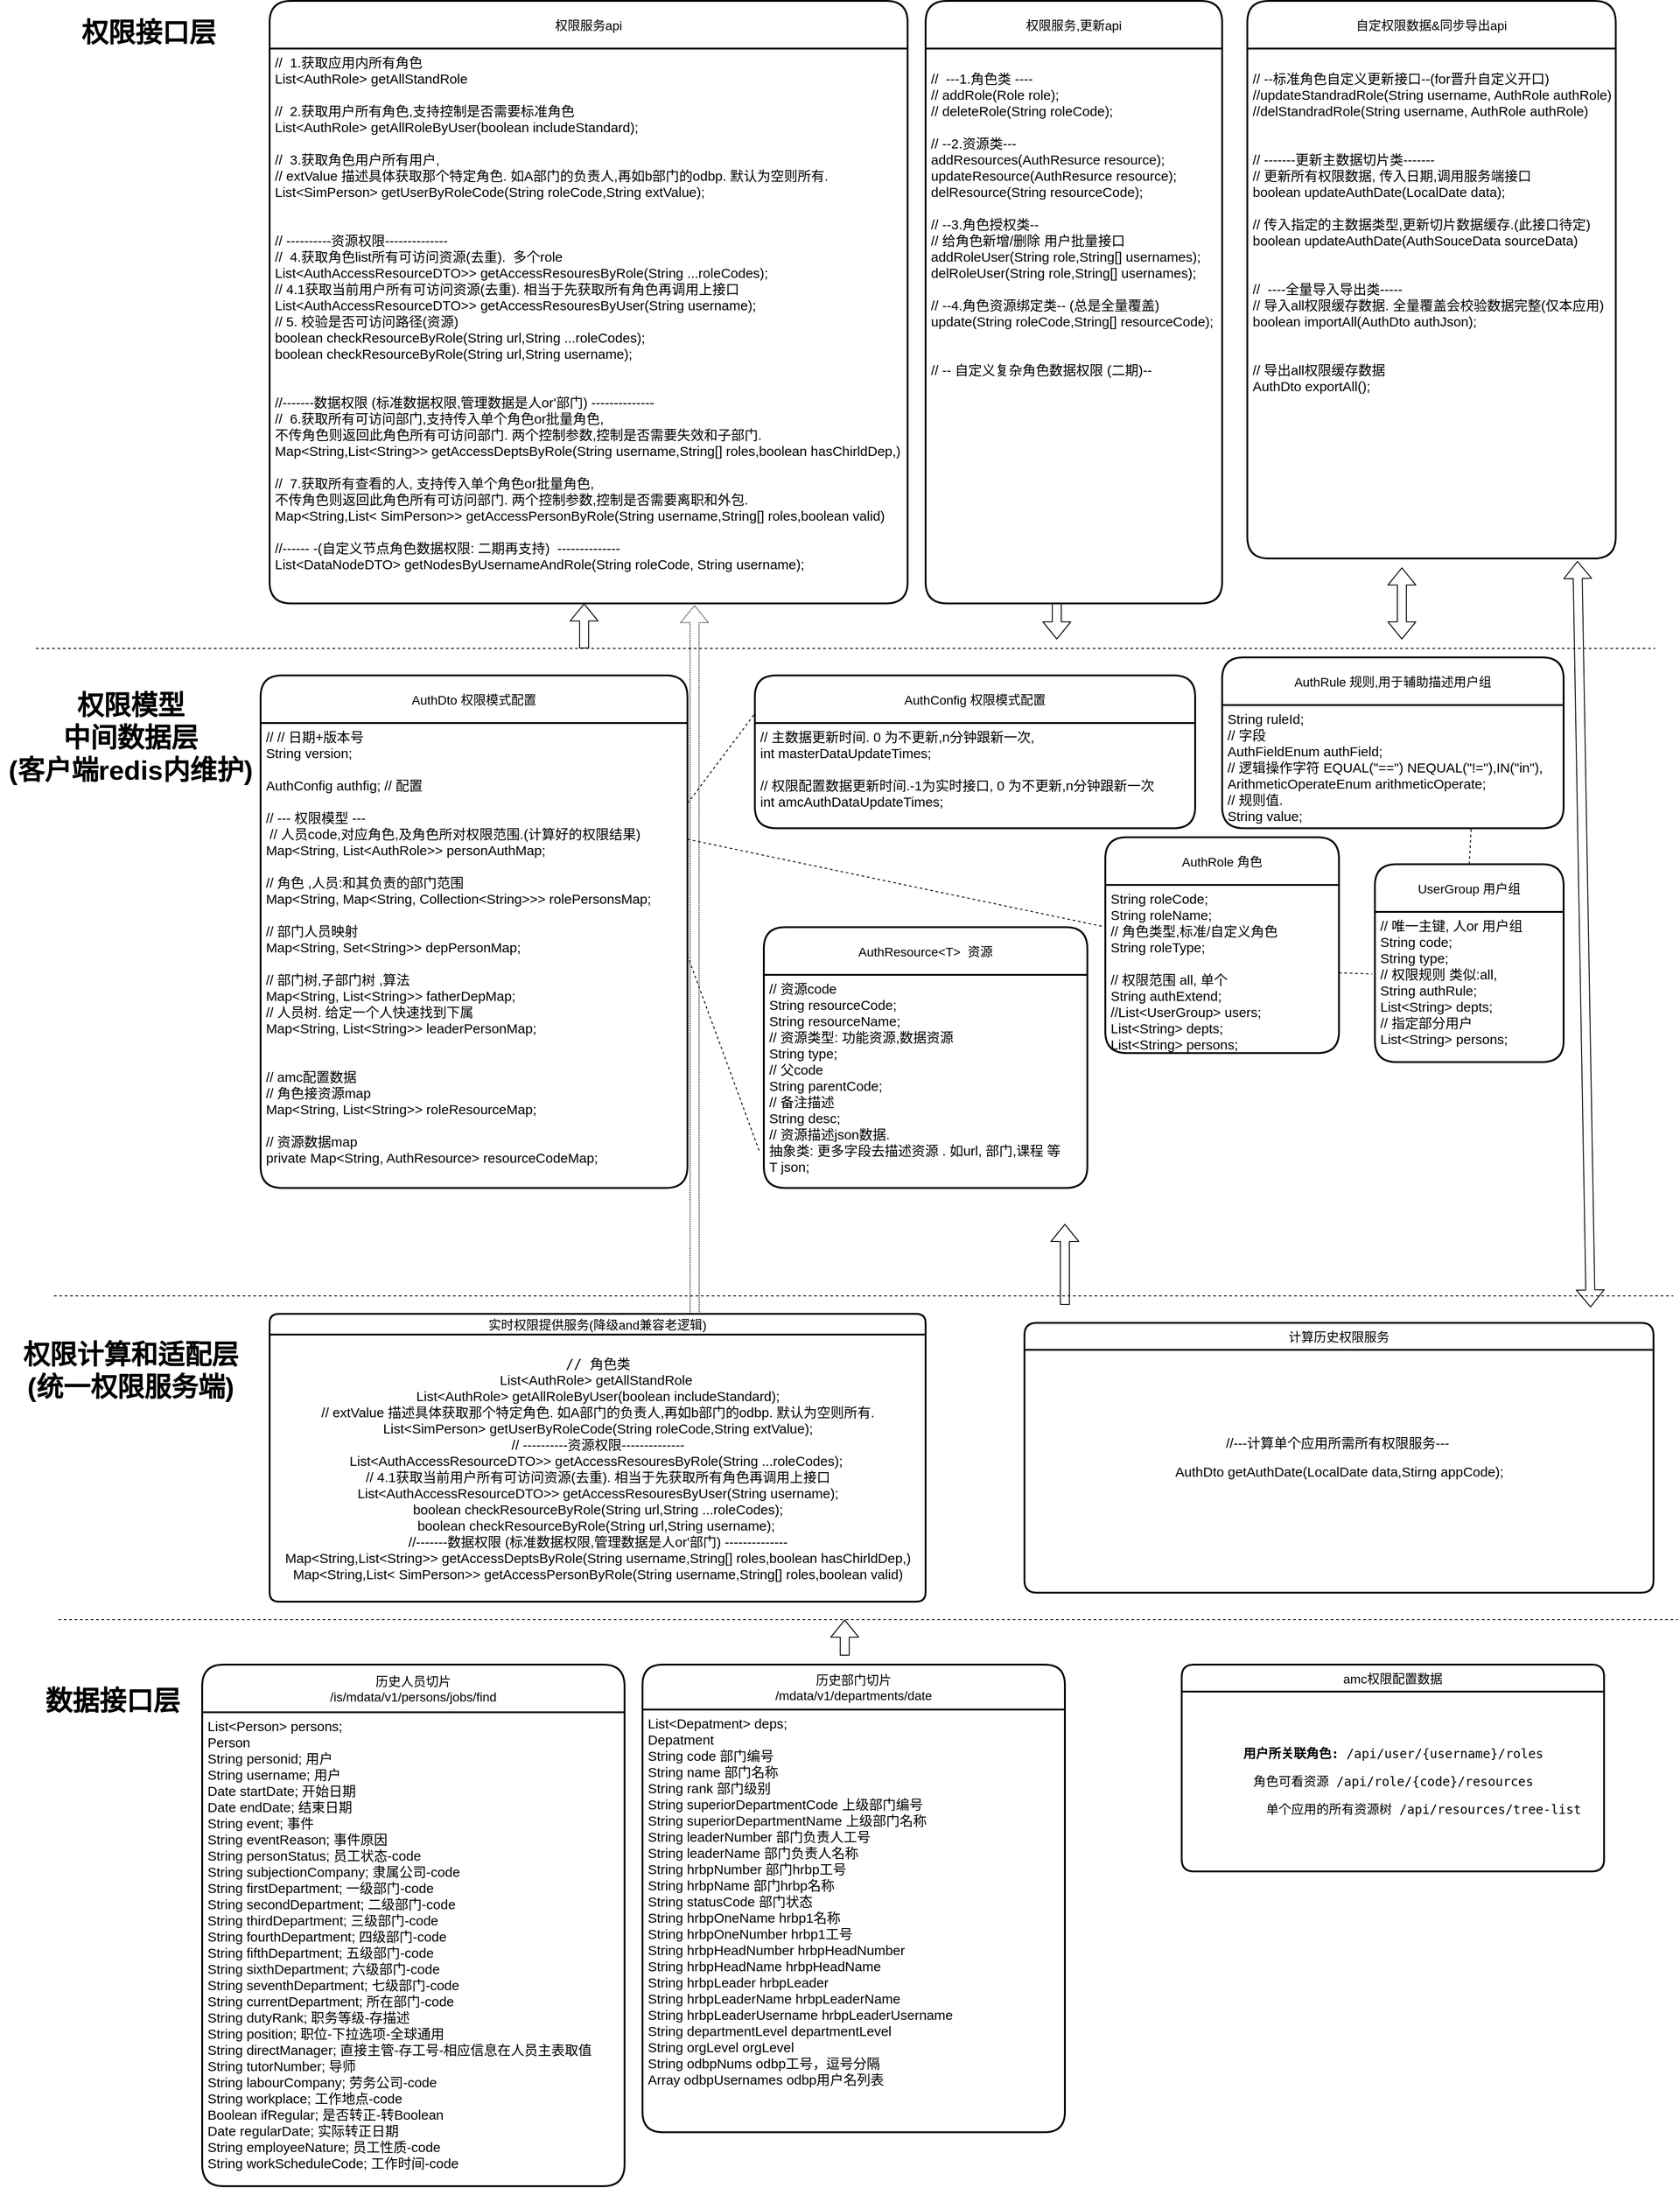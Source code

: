 <mxfile version="15.3.8" type="github">
  <diagram id="lKv7DBSrNdoX-1kDI8C5" name="第 1 页">
    <mxGraphModel dx="2372" dy="1546" grid="1" gridSize="10" guides="1" tooltips="1" connect="1" arrows="1" fold="1" page="1" pageScale="1" pageWidth="827" pageHeight="1169" math="0" shadow="0">
      <root>
        <mxCell id="0" />
        <mxCell id="1" parent="0" />
        <mxCell id="Hk_z0-95jRmdCQIgIKQr-8" value="" style="group" vertex="1" connectable="0" parent="1">
          <mxGeometry x="240" y="310" width="1867" height="2430" as="geometry" />
        </mxCell>
        <mxCell id="Hk_z0-95jRmdCQIgIKQr-9" value="" style="group" vertex="1" connectable="0" parent="Hk_z0-95jRmdCQIgIKQr-8">
          <mxGeometry width="1867" height="2430" as="geometry" />
        </mxCell>
        <mxCell id="Hk_z0-95jRmdCQIgIKQr-10" value="" style="shape=flexArrow;endArrow=classic;html=1;fontSize=18;entryX=0.666;entryY=1.003;entryDx=0;entryDy=0;entryPerimeter=0;dashed=1;dashPattern=1 1;" edge="1" parent="Hk_z0-95jRmdCQIgIKQr-9" target="Hk_z0-95jRmdCQIgIKQr-46">
          <mxGeometry width="50" height="50" relative="1" as="geometry">
            <mxPoint x="773" y="1460" as="sourcePoint" />
            <mxPoint x="810" y="1370" as="targetPoint" />
          </mxGeometry>
        </mxCell>
        <mxCell id="Hk_z0-95jRmdCQIgIKQr-11" value="&lt;font size=&quot;1&quot;&gt;&lt;b style=&quot;font-size: 30px&quot;&gt;数据接口层&lt;/b&gt;&lt;/font&gt;" style="text;html=1;align=center;verticalAlign=middle;resizable=0;points=[];autosize=1;" vertex="1" parent="Hk_z0-95jRmdCQIgIKQr-9">
          <mxGeometry x="40" y="1875" width="170" height="30" as="geometry" />
        </mxCell>
        <mxCell id="Hk_z0-95jRmdCQIgIKQr-12" value="&lt;font size=&quot;1&quot;&gt;&lt;b style=&quot;font-size: 30px&quot;&gt;权限模型&lt;br&gt;中间数据层&lt;br&gt;(客户端redis内维护)&lt;br&gt;&lt;br&gt;&lt;br&gt;&lt;/b&gt;&lt;/font&gt;" style="text;html=1;align=center;verticalAlign=middle;resizable=0;points=[];autosize=1;" vertex="1" parent="Hk_z0-95jRmdCQIgIKQr-9">
          <mxGeometry y="800" width="290" height="110" as="geometry" />
        </mxCell>
        <mxCell id="Hk_z0-95jRmdCQIgIKQr-13" value="" style="shape=flexArrow;endArrow=classic;html=1;fontSize=18;" edge="1" parent="Hk_z0-95jRmdCQIgIKQr-9">
          <mxGeometry width="50" height="50" relative="1" as="geometry">
            <mxPoint x="1185" y="1450" as="sourcePoint" />
            <mxPoint x="1185" y="1360" as="targetPoint" />
          </mxGeometry>
        </mxCell>
        <mxCell id="Hk_z0-95jRmdCQIgIKQr-14" value="" style="endArrow=none;dashed=1;html=1;fontSize=18;" edge="1" parent="Hk_z0-95jRmdCQIgIKQr-9">
          <mxGeometry width="50" height="50" relative="1" as="geometry">
            <mxPoint x="65" y="1800" as="sourcePoint" />
            <mxPoint x="1867" y="1800" as="targetPoint" />
          </mxGeometry>
        </mxCell>
        <mxCell id="Hk_z0-95jRmdCQIgIKQr-15" value="" style="endArrow=none;dashed=1;html=1;fontSize=18;" edge="1" parent="Hk_z0-95jRmdCQIgIKQr-9">
          <mxGeometry width="50" height="50" relative="1" as="geometry">
            <mxPoint x="40" y="720" as="sourcePoint" />
            <mxPoint x="1842" y="720" as="targetPoint" />
          </mxGeometry>
        </mxCell>
        <mxCell id="Hk_z0-95jRmdCQIgIKQr-16" value="" style="shape=flexArrow;endArrow=classic;html=1;fontSize=18;" edge="1" parent="Hk_z0-95jRmdCQIgIKQr-9">
          <mxGeometry width="50" height="50" relative="1" as="geometry">
            <mxPoint x="650" y="720" as="sourcePoint" />
            <mxPoint x="650" y="670" as="targetPoint" />
          </mxGeometry>
        </mxCell>
        <mxCell id="Hk_z0-95jRmdCQIgIKQr-17" value="&lt;font size=&quot;1&quot;&gt;&lt;b style=&quot;font-size: 30px&quot;&gt;权限接口层&lt;br&gt;&lt;/b&gt;&lt;/font&gt;" style="text;html=1;align=center;verticalAlign=middle;resizable=0;points=[];autosize=1;" vertex="1" parent="Hk_z0-95jRmdCQIgIKQr-9">
          <mxGeometry x="80" y="20" width="170" height="30" as="geometry" />
        </mxCell>
        <mxCell id="Hk_z0-95jRmdCQIgIKQr-18" value="AuthResource&lt;T&gt;  资源" style="swimlane;childLayout=stackLayout;horizontal=1;startSize=53;horizontalStack=0;rounded=1;fontSize=14;fontStyle=0;strokeWidth=2;resizeParent=0;resizeLast=1;shadow=0;dashed=0;align=center;" vertex="1" parent="Hk_z0-95jRmdCQIgIKQr-9">
          <mxGeometry x="850" y="1030" width="360" height="290" as="geometry" />
        </mxCell>
        <mxCell id="Hk_z0-95jRmdCQIgIKQr-19" value="// 资源code&#xa;String resourceCode;&#xa;String resourceName;&#xa;// 资源类型: 功能资源,数据资源&#xa;String type;&#xa;// 父code&#xa;String parentCode;&#xa; //  备注描述&#xa;String desc;&#xa;// 资源描述json数据. &#xa;抽象类: 更多字段去描述资源 . 如url, 部门,课程 等&#xa;T json;&#xa;" style="align=left;strokeColor=none;fillColor=none;spacingLeft=4;fontSize=15;verticalAlign=top;resizable=0;rotatable=0;part=1;strokeWidth=4;" vertex="1" parent="Hk_z0-95jRmdCQIgIKQr-18">
          <mxGeometry y="53" width="360" height="237" as="geometry" />
        </mxCell>
        <mxCell id="Hk_z0-95jRmdCQIgIKQr-20" value="AuthRole 角色" style="swimlane;childLayout=stackLayout;horizontal=1;startSize=53;horizontalStack=0;rounded=1;fontSize=14;fontStyle=0;strokeWidth=2;resizeParent=0;resizeLast=1;shadow=0;dashed=0;align=center;" vertex="1" parent="Hk_z0-95jRmdCQIgIKQr-9">
          <mxGeometry x="1230" y="930" width="260" height="240" as="geometry" />
        </mxCell>
        <mxCell id="Hk_z0-95jRmdCQIgIKQr-21" value="String roleCode;&#xa;String roleName;&#xa;// 角色类型,标准/自定义角色&#xa;String roleType;&#xa;&#xa;// 权限范围 all, 单个&#xa;String authExtend;&#xa;//List&lt;UserGroup&gt; users;&#xa;List&lt;String&gt; depts;&#xa;List&lt;String&gt; persons;" style="align=left;strokeColor=none;fillColor=none;spacingLeft=4;fontSize=15;verticalAlign=top;resizable=0;rotatable=0;part=1;strokeWidth=4;" vertex="1" parent="Hk_z0-95jRmdCQIgIKQr-20">
          <mxGeometry y="53" width="260" height="187" as="geometry" />
        </mxCell>
        <mxCell id="Hk_z0-95jRmdCQIgIKQr-22" value="AuthConfig 权限模式配置" style="swimlane;childLayout=stackLayout;horizontal=1;startSize=53;horizontalStack=0;rounded=1;fontSize=14;fontStyle=0;strokeWidth=2;resizeParent=0;resizeLast=1;shadow=0;dashed=0;align=center;" vertex="1" parent="Hk_z0-95jRmdCQIgIKQr-9">
          <mxGeometry x="840" y="750" width="490" height="170" as="geometry" />
        </mxCell>
        <mxCell id="Hk_z0-95jRmdCQIgIKQr-23" value="// 主数据更新时间. 0 为不更新,n分钟跟新一次,&#xa;int masterDataUpdateTimes;&#xa;&#xa;// 权限配置数据更新时间.-1为实时接口, 0 为不更新,n分钟跟新一次&#xa;int amcAuthDataUpdateTimes;" style="align=left;strokeColor=none;fillColor=none;spacingLeft=4;fontSize=15;verticalAlign=top;resizable=0;rotatable=0;part=1;strokeWidth=4;" vertex="1" parent="Hk_z0-95jRmdCQIgIKQr-22">
          <mxGeometry y="53" width="490" height="117" as="geometry" />
        </mxCell>
        <mxCell id="Hk_z0-95jRmdCQIgIKQr-24" value="自定权限数据&amp;同步导出api" style="swimlane;childLayout=stackLayout;horizontal=1;startSize=53;horizontalStack=0;rounded=1;fontSize=14;fontStyle=0;strokeWidth=2;resizeParent=0;resizeLast=1;shadow=0;dashed=0;align=center;" vertex="1" parent="Hk_z0-95jRmdCQIgIKQr-9">
          <mxGeometry x="1388" width="410" height="620" as="geometry" />
        </mxCell>
        <mxCell id="Hk_z0-95jRmdCQIgIKQr-25" value="&#xa;// --标准角色自定义更新接口--(for晋升自定义开口)&#xa;//updateStandradRole(String username, AuthRole authRole)&#xa;//delStandradRole(String username, AuthRole authRole)&#xa;&#xa;&#xa;// -------更新主数据切片类-------&#xa;// 更新所有权限数据, 传入日期,调用服务端接口&#xa;boolean updateAuthDate(LocalDate data);&#xa;&#xa;// 传入指定的主数据类型,更新切片数据缓存.(此接口待定)&#xa;boolean updateAuthDate(AuthSouceData sourceData)&#xa;&#xa;&#xa;//  ----全量导入导出类-----&#xa;// 导入all权限缓存数据. 全量覆盖会校验数据完整(仅本应用)&#xa;boolean importAll(AuthDto authJson);&#xa;&#xa;&#xa;// 导出all权限缓存数据&#xa;AuthDto exportAll();" style="align=left;strokeColor=none;fillColor=none;spacingLeft=4;fontSize=15;verticalAlign=top;resizable=0;rotatable=0;part=1;strokeWidth=4;" vertex="1" parent="Hk_z0-95jRmdCQIgIKQr-24">
          <mxGeometry y="53" width="410" height="567" as="geometry" />
        </mxCell>
        <mxCell id="Hk_z0-95jRmdCQIgIKQr-26" value="" style="shape=flexArrow;endArrow=classic;html=1;fontSize=18;" edge="1" parent="Hk_z0-95jRmdCQIgIKQr-9">
          <mxGeometry width="50" height="50" relative="1" as="geometry">
            <mxPoint x="1176" y="670" as="sourcePoint" />
            <mxPoint x="1176" y="710" as="targetPoint" />
          </mxGeometry>
        </mxCell>
        <mxCell id="Hk_z0-95jRmdCQIgIKQr-27" value="" style="shape=flexArrow;endArrow=classic;startArrow=classic;html=1;fontSize=18;" edge="1" parent="Hk_z0-95jRmdCQIgIKQr-9">
          <mxGeometry width="50" height="50" relative="1" as="geometry">
            <mxPoint x="1560" y="710" as="sourcePoint" />
            <mxPoint x="1560" y="630" as="targetPoint" />
          </mxGeometry>
        </mxCell>
        <mxCell id="Hk_z0-95jRmdCQIgIKQr-28" value="AuthRule 规则,用于辅助描述用户组" style="swimlane;childLayout=stackLayout;horizontal=1;startSize=53;horizontalStack=0;rounded=1;fontSize=14;fontStyle=0;strokeWidth=2;resizeParent=0;resizeLast=1;shadow=0;dashed=0;align=center;" vertex="1" parent="Hk_z0-95jRmdCQIgIKQr-9">
          <mxGeometry x="1360" y="730" width="380" height="190" as="geometry" />
        </mxCell>
        <mxCell id="Hk_z0-95jRmdCQIgIKQr-29" value="String ruleId;&#xa;// 字段&#xa;AuthFieldEnum authField;&#xa;// 逻辑操作字符  EQUAL(&quot;==&quot;) NEQUAL(&quot;!=&quot;),IN(&quot;in&quot;),&#xa;ArithmeticOperateEnum arithmeticOperate;&#xa;// 规则值.&#xa;String value;" style="align=left;strokeColor=none;fillColor=none;spacingLeft=4;fontSize=15;verticalAlign=top;resizable=0;rotatable=0;part=1;strokeWidth=4;" vertex="1" parent="Hk_z0-95jRmdCQIgIKQr-28">
          <mxGeometry y="53" width="380" height="137" as="geometry" />
        </mxCell>
        <mxCell id="Hk_z0-95jRmdCQIgIKQr-30" value="UserGroup 用户组" style="swimlane;childLayout=stackLayout;horizontal=1;startSize=53;horizontalStack=0;rounded=1;fontSize=14;fontStyle=0;strokeWidth=2;resizeParent=0;resizeLast=1;shadow=0;dashed=0;align=center;" vertex="1" parent="Hk_z0-95jRmdCQIgIKQr-9">
          <mxGeometry x="1530" y="960" width="210" height="220" as="geometry" />
        </mxCell>
        <mxCell id="Hk_z0-95jRmdCQIgIKQr-31" value="// 唯一主键, 人or 用户组&#xa;String code;&#xa;String type;&#xa;// 权限规则 类似:all,&#xa;String authRule;&#xa;List&lt;String&gt; depts;&#xa;// 指定部分用户&#xa;List&lt;String&gt; persons;" style="align=left;strokeColor=none;fillColor=none;spacingLeft=4;fontSize=15;verticalAlign=top;resizable=0;rotatable=0;part=1;strokeWidth=4;" vertex="1" parent="Hk_z0-95jRmdCQIgIKQr-30">
          <mxGeometry y="53" width="210" height="167" as="geometry" />
        </mxCell>
        <mxCell id="Hk_z0-95jRmdCQIgIKQr-32" value="" style="endArrow=none;dashed=1;html=1;fontSize=18;entryX=-0.015;entryY=0.413;entryDx=0;entryDy=0;entryPerimeter=0;" edge="1" parent="Hk_z0-95jRmdCQIgIKQr-9" source="Hk_z0-95jRmdCQIgIKQr-21" target="Hk_z0-95jRmdCQIgIKQr-31">
          <mxGeometry width="50" height="50" relative="1" as="geometry">
            <mxPoint x="1760" y="1100" as="sourcePoint" />
            <mxPoint x="1730" y="1250" as="targetPoint" />
          </mxGeometry>
        </mxCell>
        <mxCell id="Hk_z0-95jRmdCQIgIKQr-33" value="" style="endArrow=none;dashed=1;html=1;fontSize=18;entryX=0.729;entryY=1.007;entryDx=0;entryDy=0;exitX=0.5;exitY=0;exitDx=0;exitDy=0;entryPerimeter=0;" edge="1" parent="Hk_z0-95jRmdCQIgIKQr-9" source="Hk_z0-95jRmdCQIgIKQr-30" target="Hk_z0-95jRmdCQIgIKQr-29">
          <mxGeometry width="50" height="50" relative="1" as="geometry">
            <mxPoint x="1830" y="1020" as="sourcePoint" />
            <mxPoint x="1880" y="970" as="targetPoint" />
          </mxGeometry>
        </mxCell>
        <mxCell id="Hk_z0-95jRmdCQIgIKQr-34" value="历史部门切片&#xa;/mdata/v1/departments/date" style="swimlane;childLayout=stackLayout;horizontal=1;startSize=50;horizontalStack=0;rounded=1;fontSize=14;fontStyle=0;strokeWidth=2;resizeParent=0;resizeLast=1;shadow=0;dashed=0;align=center;" vertex="1" parent="Hk_z0-95jRmdCQIgIKQr-9">
          <mxGeometry x="715" y="1850" width="470" height="520" as="geometry" />
        </mxCell>
        <mxCell id="Hk_z0-95jRmdCQIgIKQr-35" value="List&lt;Depatment&gt; deps;&#xa;Depatment&#xa;String code 部门编号&#xa;String name    部门名称&#xa;String rank    部门级别&#xa;String superiorDepartmentCode  上级部门编号&#xa;String superiorDepartmentName  上级部门名称&#xa;String leaderNumber    部门负责人工号&#xa;String leaderName  部门负责人名称&#xa;String hrbpNumber  部门hrbp工号&#xa;String hrbpName    部门hrbp名称&#xa;String statusCode  部门状态&#xa;String hrbpOneName hrbp1名称&#xa;String hrbpOneNumber   hrbp1工号&#xa;String hrbpHeadNumber  hrbpHeadNumber&#xa;String hrbpHeadName    hrbpHeadName&#xa;String hrbpLeader  hrbpLeader&#xa;String hrbpLeaderName  hrbpLeaderName&#xa;String hrbpLeaderUsername  hrbpLeaderUsername&#xa;String departmentLevel departmentLevel&#xa;String orgLevel    orgLevel&#xa;String odbpNums    odbp工号，逗号分隔&#xa;Array odbpUsernames    odbp用户名列表" style="align=left;strokeColor=none;fillColor=none;spacingLeft=4;fontSize=15;verticalAlign=top;resizable=0;rotatable=0;part=1;strokeWidth=4;" vertex="1" parent="Hk_z0-95jRmdCQIgIKQr-34">
          <mxGeometry y="50" width="470" height="470" as="geometry" />
        </mxCell>
        <mxCell id="Hk_z0-95jRmdCQIgIKQr-36" value="历史人员切片&#xa;/is/mdata/v1/persons/jobs/find" style="swimlane;childLayout=stackLayout;horizontal=1;startSize=53;horizontalStack=0;rounded=1;fontSize=14;fontStyle=0;strokeWidth=2;resizeParent=0;resizeLast=1;shadow=0;dashed=0;align=center;" vertex="1" parent="Hk_z0-95jRmdCQIgIKQr-9">
          <mxGeometry x="225" y="1850" width="470" height="580" as="geometry" />
        </mxCell>
        <mxCell id="Hk_z0-95jRmdCQIgIKQr-37" value="List&lt;Person&gt; persons;&#xa;Person&#xa;String personid; 用户&#xa;String username; 用户&#xa;Date startDate; 开始日期&#xa;Date endDate; 结束日期&#xa;String event; 事件&#xa;String eventReason; 事件原因&#xa;String personStatus; 员工状态-code&#xa;String subjectionCompany; 隶属公司-code&#xa;String firstDepartment; 一级部门-code&#xa;String secondDepartment; 二级部门-code&#xa;String thirdDepartment; 三级部门-code&#xa;String fourthDepartment; 四级部门-code&#xa;String fifthDepartment; 五级部门-code&#xa;String sixthDepartment; 六级部门-code&#xa;String seventhDepartment; 七级部门-code&#xa;String currentDepartment; 所在部门-code&#xa;String dutyRank; 职务等级-存描述&#xa;String position; 职位-下拉选项-全球通用&#xa;String directManager; 直接主管-存工号-相应信息在人员主表取值&#xa;String tutorNumber; 导师&#xa;String labourCompany; 劳务公司-code&#xa;String workplace; 工作地点-code&#xa;Boolean ifRegular; 是否转正-转Boolean&#xa;Date regularDate; 实际转正日期&#xa;String employeeNature; 员工性质-code&#xa;String workScheduleCode; 工作时间-code" style="align=left;strokeColor=none;fillColor=none;spacingLeft=4;fontSize=15;verticalAlign=top;resizable=0;rotatable=0;part=1;strokeWidth=4;" vertex="1" parent="Hk_z0-95jRmdCQIgIKQr-36">
          <mxGeometry y="53" width="470" height="527" as="geometry" />
        </mxCell>
        <mxCell id="Hk_z0-95jRmdCQIgIKQr-38" value="amc权限配置数据" style="swimlane;childLayout=stackLayout;horizontal=1;startSize=30;horizontalStack=0;rounded=1;fontSize=14;fontStyle=0;strokeWidth=2;resizeParent=0;resizeLast=1;shadow=0;dashed=0;align=center;" vertex="1" parent="Hk_z0-95jRmdCQIgIKQr-9">
          <mxGeometry x="1315" y="1850" width="470" height="230" as="geometry" />
        </mxCell>
        <mxCell id="Hk_z0-95jRmdCQIgIKQr-39" value="&lt;pre style=&quot;font-family: &amp;#34;source code pro&amp;#34; , monospace ; font-size: 10.5pt&quot;&gt;&lt;span style=&quot;font-weight: bold&quot;&gt;用户所关联角色: &lt;/span&gt;/api/user/{username}/roles&lt;/pre&gt;&lt;pre style=&quot;font-family: &amp;#34;source code pro&amp;#34; , monospace ; font-size: 10.5pt&quot;&gt;角色可看资源 /api/role/{code}/resources&lt;/pre&gt;&lt;pre style=&quot;font-family: &amp;#34;source code pro&amp;#34; , monospace ; font-size: 10.5pt&quot;&gt;        单个应用的所有资源树 /api/resources/tree-list&lt;/pre&gt;" style="text;html=1;align=center;verticalAlign=middle;resizable=0;points=[];autosize=1;" vertex="1" parent="Hk_z0-95jRmdCQIgIKQr-38">
          <mxGeometry y="30" width="470" height="200" as="geometry" />
        </mxCell>
        <mxCell id="Hk_z0-95jRmdCQIgIKQr-40" value="" style="endArrow=none;dashed=1;html=1;fontSize=18;" edge="1" parent="Hk_z0-95jRmdCQIgIKQr-9">
          <mxGeometry width="50" height="50" relative="1" as="geometry">
            <mxPoint x="60.0" y="1440" as="sourcePoint" />
            <mxPoint x="1862" y="1440" as="targetPoint" />
          </mxGeometry>
        </mxCell>
        <mxCell id="Hk_z0-95jRmdCQIgIKQr-41" value="" style="shape=flexArrow;endArrow=classic;html=1;fontSize=18;" edge="1" parent="Hk_z0-95jRmdCQIgIKQr-9">
          <mxGeometry width="50" height="50" relative="1" as="geometry">
            <mxPoint x="940" y="1840" as="sourcePoint" />
            <mxPoint x="940" y="1800" as="targetPoint" />
          </mxGeometry>
        </mxCell>
        <mxCell id="Hk_z0-95jRmdCQIgIKQr-42" value="" style="shape=flexArrow;endArrow=classic;startArrow=classic;html=1;fontSize=18;entryX=0.896;entryY=1.005;entryDx=0;entryDy=0;entryPerimeter=0;" edge="1" parent="Hk_z0-95jRmdCQIgIKQr-9" target="Hk_z0-95jRmdCQIgIKQr-25">
          <mxGeometry width="50" height="50" relative="1" as="geometry">
            <mxPoint x="1770" y="1452.857" as="sourcePoint" />
            <mxPoint x="1785" y="640" as="targetPoint" />
          </mxGeometry>
        </mxCell>
        <mxCell id="Hk_z0-95jRmdCQIgIKQr-43" value="权限服务,更新api" style="swimlane;childLayout=stackLayout;horizontal=1;startSize=53;horizontalStack=0;rounded=1;fontSize=14;fontStyle=0;strokeWidth=2;resizeParent=0;resizeLast=1;shadow=0;dashed=0;align=center;" vertex="1" parent="Hk_z0-95jRmdCQIgIKQr-9">
          <mxGeometry x="1030" width="330" height="670" as="geometry" />
        </mxCell>
        <mxCell id="Hk_z0-95jRmdCQIgIKQr-44" value="&#xa;//  ---1.角色类 ----&#xa;// addRole(Role role);&#xa;// deleteRole(String roleCode);&#xa;&#xa;// --2.资源类---&#xa;addResources(AuthResurce resource);&#xa;updateResource(AuthResurce resource);&#xa;delResource(String resourceCode);&#xa;&#xa;// --3.角色授权类--&#xa;// 给角色新增/删除 用户批量接口&#xa;addRoleUser(String role,String[] usernames);&#xa;delRoleUser(String role,String[] usernames);&#xa;&#xa;// --4.角色资源绑定类-- (总是全量覆盖)&#xa;update(String roleCode,String[] resourceCode);&#xa;&#xa;&#xa;// -- 自定义复杂角色数据权限 (二期)--&#xa;" style="align=left;strokeColor=none;fillColor=none;spacingLeft=4;fontSize=15;verticalAlign=top;resizable=0;rotatable=0;part=1;strokeWidth=4;" vertex="1" parent="Hk_z0-95jRmdCQIgIKQr-43">
          <mxGeometry y="53" width="330" height="617" as="geometry" />
        </mxCell>
        <mxCell id="Hk_z0-95jRmdCQIgIKQr-45" value="权限服务api" style="swimlane;childLayout=stackLayout;horizontal=1;startSize=53;horizontalStack=0;rounded=1;fontSize=14;fontStyle=0;strokeWidth=2;resizeParent=0;resizeLast=1;shadow=0;dashed=0;align=center;" vertex="1" parent="Hk_z0-95jRmdCQIgIKQr-9">
          <mxGeometry x="300" width="710" height="670" as="geometry" />
        </mxCell>
        <mxCell id="Hk_z0-95jRmdCQIgIKQr-46" value="//  1.获取应用内所有角色&#xa;List&lt;AuthRole&gt; getAllStandRole&#xa;&#xa;//  2.获取用户所有角色,支持控制是否需要标准角色&#xa;List&lt;AuthRole&gt; getAllRoleByUser(boolean includeStandard);&#xa;&#xa;//  3.获取角色用户所有用户, &#xa;// extValue 描述具体获取那个特定角色. 如A部门的负责人,再如b部门的odbp. 默认为空则所有.&#xa;List&lt;SimPerson&gt; getUserByRoleCode(String roleCode,String extValue);&#xa;&#xa;&#xa;// ----------资源权限--------------&#xa;//  4.获取角色list所有可访问资源(去重).  多个role&#xa;List&lt;AuthAccessResourceDTO&gt;&gt; getAccessResouresByRole(String ...roleCodes);&#xa;// 4.1获取当前用户所有可访问资源(去重). 相当于先获取所有角色再调用上接口 &#xa;List&lt;AuthAccessResourceDTO&gt;&gt; getAccessResouresByUser(String username);&#xa;// 5. 校验是否可访问路径(资源)&#xa;boolean checkResourceByRole(String url,String ...roleCodes); &#xa;boolean checkResourceByRole(String url,String username); &#xa;&#xa;&#xa;//-------数据权限 (标准数据权限,管理数据是人or&#39;部门) --------------&#xa;//  6.获取所有可访问部门,支持传入单个角色or批量角色,&#xa;不传角色则返回此角色所有可访问部门. 两个控制参数,控制是否需要失效和子部门.&#xa;Map&lt;String,List&lt;String&gt;&gt; getAccessDeptsByRole(String username,String[] roles,boolean hasChirldDep,)&#xa;&#xa;//  7.获取所有查看的人, 支持传入单个角色or批量角色,&#xa;不传角色则返回此角色所有可访问部门. 两个控制参数,控制是否需要离职和外包.&#xa;Map&lt;String,List&lt; SimPerson&gt;&gt; getAccessPersonByRole(String username,String[] roles,boolean valid)&#xa;&#xa;//------ -(自定义节点角色数据权限: 二期再支持)  --------------&#xa;List&lt;DataNodeDTO&gt; getNodesByUsernameAndRole(String roleCode, String username);&#xa;" style="align=left;strokeColor=none;fillColor=none;spacingLeft=4;fontSize=15;verticalAlign=top;resizable=0;rotatable=0;part=1;strokeWidth=4;" vertex="1" parent="Hk_z0-95jRmdCQIgIKQr-45">
          <mxGeometry y="53" width="710" height="617" as="geometry" />
        </mxCell>
        <mxCell id="Hk_z0-95jRmdCQIgIKQr-47" value="&lt;span style=&quot;font-size: 30px&quot;&gt;&lt;b&gt;&lt;br&gt;权限计算和适配层&lt;br&gt;(&lt;/b&gt;&lt;/span&gt;&lt;b style=&quot;font-size: 30px&quot;&gt;统一权限服务端&lt;/b&gt;&lt;span style=&quot;font-size: 30px&quot;&gt;&lt;b&gt;)&lt;br&gt;&lt;/b&gt;&lt;/span&gt;" style="text;html=1;align=center;verticalAlign=middle;resizable=0;points=[];autosize=1;" vertex="1" parent="Hk_z0-95jRmdCQIgIKQr-9">
          <mxGeometry x="15" y="1470" width="260" height="70" as="geometry" />
        </mxCell>
        <mxCell id="Hk_z0-95jRmdCQIgIKQr-48" value="计算历史权限服务" style="swimlane;childLayout=stackLayout;horizontal=1;startSize=30;horizontalStack=0;rounded=1;fontSize=14;fontStyle=0;strokeWidth=2;resizeParent=0;resizeLast=1;shadow=0;dashed=0;align=center;" vertex="1" parent="Hk_z0-95jRmdCQIgIKQr-9">
          <mxGeometry x="1140" y="1470" width="700" height="300" as="geometry" />
        </mxCell>
        <mxCell id="Hk_z0-95jRmdCQIgIKQr-49" value="&lt;pre style=&quot;font-family: &amp;#34;source code pro&amp;#34; , monospace ; font-size: 10.5pt&quot;&gt;&lt;span style=&quot;font-family: &amp;#34;helvetica&amp;#34; ; font-size: 15px ; text-align: left&quot;&gt;&lt;br&gt;&lt;/span&gt;&lt;/pre&gt;&lt;pre style=&quot;font-family: &amp;#34;source code pro&amp;#34; , monospace ; font-size: 10.5pt&quot;&gt;&lt;span style=&quot;font-family: &amp;#34;helvetica&amp;#34; ; font-size: 15px ; text-align: left&quot;&gt;//---计算单个应用所需所有权限服务--- &lt;/span&gt;&lt;/pre&gt;&lt;pre style=&quot;font-family: &amp;#34;source code pro&amp;#34; , monospace ; font-size: 10.5pt&quot;&gt;&lt;span style=&quot;font-family: &amp;#34;helvetica&amp;#34; ; font-size: 15px ; text-align: left&quot;&gt;AuthDto getAuthDate(LocalDate data,Stirng appCode);&lt;/span&gt;&lt;/pre&gt;&lt;pre style=&quot;font-family: &amp;#34;source code pro&amp;#34; , monospace ; font-size: 10.5pt&quot;&gt;&lt;br&gt;&lt;/pre&gt;&lt;pre style=&quot;font-family: &amp;#34;source code pro&amp;#34; , monospace ; font-size: 10.5pt&quot;&gt;&lt;span style=&quot;font-family: &amp;#34;helvetica&amp;#34; ; font-size: 15px ; text-align: left&quot;&gt;&lt;br&gt;&lt;/span&gt;&lt;/pre&gt;" style="text;html=1;align=center;verticalAlign=middle;resizable=0;points=[];autosize=1;" vertex="1" parent="Hk_z0-95jRmdCQIgIKQr-48">
          <mxGeometry y="30" width="700" height="270" as="geometry" />
        </mxCell>
        <mxCell id="Hk_z0-95jRmdCQIgIKQr-50" value="实时权限提供服务(降级and兼容老逻辑)" style="swimlane;childLayout=stackLayout;horizontal=1;startSize=23;horizontalStack=0;rounded=1;fontSize=14;fontStyle=0;strokeWidth=2;resizeParent=0;resizeLast=1;shadow=0;dashed=0;align=center;" vertex="1" parent="Hk_z0-95jRmdCQIgIKQr-9">
          <mxGeometry x="300" y="1460" width="730" height="320" as="geometry" />
        </mxCell>
        <mxCell id="Hk_z0-95jRmdCQIgIKQr-51" value="&lt;pre style=&quot;font-family: &amp;#34;source code pro&amp;#34; , monospace ; font-size: 15px&quot;&gt;// 角色类&lt;br style=&quot;padding: 0px ; margin: 0px ; font-family: &amp;#34;helvetica&amp;#34; ; text-align: left&quot;&gt;&lt;span style=&quot;font-family: &amp;#34;helvetica&amp;#34; ; text-align: left&quot;&gt;List&amp;lt;AuthRole&amp;gt; getAllStandRole &lt;/span&gt;&lt;br style=&quot;padding: 0px ; margin: 0px ; font-family: &amp;#34;helvetica&amp;#34; ; text-align: left&quot;&gt;&lt;span style=&quot;font-family: &amp;#34;helvetica&amp;#34; ; text-align: left&quot;&gt;List&amp;lt;AuthRole&amp;gt; getAllRoleByUser(boolean includeStandard);&lt;/span&gt;&lt;span style=&quot;font-family: &amp;#34;helvetica&amp;#34; ; text-align: left&quot;&gt;&lt;br&gt;&lt;/span&gt;&lt;span style=&quot;font-family: &amp;#34;helvetica&amp;#34; ; text-align: left&quot;&gt;// extValue 描述具体获取那个特定角色. 如A部门的负责人,再如b部门的odbp. 默认为空则所有.&lt;/span&gt;&lt;br style=&quot;padding: 0px ; margin: 0px ; font-family: &amp;#34;helvetica&amp;#34; ; text-align: left&quot;&gt;&lt;span style=&quot;font-family: &amp;#34;helvetica&amp;#34; ; text-align: left&quot;&gt;List&amp;lt;SimPerson&amp;gt; getUserByRoleCode(String roleCode,String extValue);&lt;/span&gt;&lt;br style=&quot;padding: 0px ; margin: 0px ; font-family: &amp;#34;helvetica&amp;#34; ; text-align: left&quot;&gt;&lt;span style=&quot;font-family: &amp;#34;helvetica&amp;#34; ; text-align: left&quot;&gt;// ----------资源权限--------------&lt;/span&gt;&lt;br style=&quot;padding: 0px ; margin: 0px ; font-family: &amp;#34;helvetica&amp;#34; ; text-align: left&quot;&gt;&lt;span style=&quot;font-family: &amp;#34;helvetica&amp;#34; ; text-align: left&quot;&gt;List&amp;lt;AuthAccessResourceDTO&amp;gt;&amp;gt; getAccessResouresByRole(String ...roleCodes); &lt;/span&gt;&lt;span style=&quot;font-family: &amp;#34;helvetica&amp;#34; ; text-align: left&quot;&gt;&lt;br&gt;&lt;/span&gt;&lt;span style=&quot;font-family: &amp;#34;helvetica&amp;#34; ; text-align: left&quot;&gt;// 4.1获取当前用户所有可访问资源(去重). 相当于先获取所有角色再调用上接口&lt;/span&gt;&lt;br style=&quot;padding: 0px ; margin: 0px ; font-family: &amp;#34;helvetica&amp;#34; ; text-align: left&quot;&gt;&lt;span style=&quot;font-family: &amp;#34;helvetica&amp;#34; ; text-align: left&quot;&gt;List&amp;lt;AuthAccessResourceDTO&amp;gt;&amp;gt; getAccessResouresByUser(String username);&lt;/span&gt;&lt;br style=&quot;padding: 0px ; margin: 0px ; font-family: &amp;#34;helvetica&amp;#34; ; text-align: left&quot;&gt;&lt;span style=&quot;font-family: &amp;#34;helvetica&amp;#34; ; text-align: left&quot;&gt;boolean checkResourceByRole(String url,String ...roleCodes);&lt;/span&gt;&lt;br style=&quot;padding: 0px ; margin: 0px ; font-family: &amp;#34;helvetica&amp;#34; ; text-align: left&quot;&gt;&lt;span style=&quot;font-family: &amp;#34;helvetica&amp;#34; ; text-align: left&quot;&gt;boolean checkResourceByRole(String url,String username);&amp;nbsp;&lt;/span&gt;&lt;br style=&quot;padding: 0px ; margin: 0px ; font-family: &amp;#34;helvetica&amp;#34; ; text-align: left&quot;&gt;&lt;span style=&quot;font-family: &amp;#34;helvetica&amp;#34; ; text-align: left&quot;&gt;//-------数据权限 (标准数据权限,管理数据是人or&#39;部门) --------------&lt;/span&gt;&lt;br style=&quot;padding: 0px ; margin: 0px ; font-family: &amp;#34;helvetica&amp;#34; ; text-align: left&quot;&gt;&lt;span style=&quot;font-family: &amp;#34;helvetica&amp;#34; ; text-align: left&quot;&gt;Map&amp;lt;String,List&amp;lt;String&amp;gt;&amp;gt; getAccessDeptsByRole(String username,String[] roles,boolean hasChirldDep,)&lt;/span&gt;&lt;br style=&quot;padding: 0px ; margin: 0px ; font-family: &amp;#34;helvetica&amp;#34; ; text-align: left&quot;&gt;&lt;span style=&quot;font-family: &amp;#34;helvetica&amp;#34; ; text-align: left&quot;&gt;Map&amp;lt;String,List&amp;lt;&amp;nbsp;SimPerson&amp;gt;&amp;gt;&amp;nbsp;getAccessPersonByRole(String username,String[] roles,boolean valid)&lt;/span&gt;&lt;br&gt;&lt;/pre&gt;" style="text;html=1;align=center;verticalAlign=middle;resizable=0;points=[];autosize=1;" vertex="1" parent="Hk_z0-95jRmdCQIgIKQr-50">
          <mxGeometry y="23" width="730" height="297" as="geometry" />
        </mxCell>
        <mxCell id="Hk_z0-95jRmdCQIgIKQr-52" value="AuthDto 权限模式配置" style="swimlane;childLayout=stackLayout;horizontal=1;startSize=53;horizontalStack=0;rounded=1;fontSize=14;fontStyle=0;strokeWidth=2;resizeParent=0;resizeLast=1;shadow=0;dashed=0;align=center;" vertex="1" parent="Hk_z0-95jRmdCQIgIKQr-9">
          <mxGeometry x="290" y="750" width="475" height="570" as="geometry" />
        </mxCell>
        <mxCell id="Hk_z0-95jRmdCQIgIKQr-53" value="// //  日期+版本号&#xa;String  version;&#xa;&#xa;AuthConfig authfig; // 配置&#xa;&#xa;// --- 权限模型 ---&#xa; // 人员code,对应角色,及角色所对权限范围.(计算好的权限结果)&#xa;Map&lt;String, List&lt;AuthRole&gt;&gt; personAuthMap;&#xa;&#xa;// 角色 ,人员:和其负责的部门范围&#xa;Map&lt;String, Map&lt;String, Collection&lt;String&gt;&gt;&gt;   rolePersonsMap;&#xa;&#xa;// 部门人员映射&#xa;Map&lt;String, Set&lt;String&gt;&gt; depPersonMap;&#xa;&#xa;// 部门树,子部门树 ,算法&#xa;Map&lt;String, List&lt;String&gt;&gt; fatherDepMap;&#xa;// 人员树. 给定一个人快速找到下属&#xa;Map&lt;String, List&lt;String&gt;&gt; leaderPersonMap;&#xa;&#xa;&#xa;// amc配置数据&#xa;// 角色接资源map&#xa;Map&lt;String, List&lt;String&gt;&gt; roleResourceMap;&#xa;&#xa;// 资源数据map&#xa;private Map&lt;String, AuthResource&gt; resourceCodeMap;" style="align=left;strokeColor=none;fillColor=none;spacingLeft=4;fontSize=15;verticalAlign=top;resizable=0;rotatable=0;part=1;strokeWidth=4;" vertex="1" parent="Hk_z0-95jRmdCQIgIKQr-52">
          <mxGeometry y="53" width="475" height="517" as="geometry" />
        </mxCell>
        <mxCell id="Hk_z0-95jRmdCQIgIKQr-54" value="" style="endArrow=none;dashed=1;html=1;fontSize=18;exitX=1;exitY=0.5;exitDx=0;exitDy=0;entryX=-0.014;entryY=0.827;entryDx=0;entryDy=0;entryPerimeter=0;" edge="1" parent="Hk_z0-95jRmdCQIgIKQr-9" source="Hk_z0-95jRmdCQIgIKQr-53" target="Hk_z0-95jRmdCQIgIKQr-19">
          <mxGeometry width="50" height="50" relative="1" as="geometry">
            <mxPoint x="820" y="1177.5" as="sourcePoint" />
            <mxPoint x="1200" y="1230" as="targetPoint" />
          </mxGeometry>
        </mxCell>
        <mxCell id="Hk_z0-95jRmdCQIgIKQr-55" value="" style="endArrow=none;dashed=1;html=1;fontSize=18;exitX=1;exitY=0.25;exitDx=0;exitDy=0;entryX=0;entryY=0.25;entryDx=0;entryDy=0;" edge="1" parent="Hk_z0-95jRmdCQIgIKQr-9" source="Hk_z0-95jRmdCQIgIKQr-53" target="Hk_z0-95jRmdCQIgIKQr-21">
          <mxGeometry width="50" height="50" relative="1" as="geometry">
            <mxPoint x="820" y="932.25" as="sourcePoint" />
            <mxPoint x="960" y="1100" as="targetPoint" />
          </mxGeometry>
        </mxCell>
        <mxCell id="Hk_z0-95jRmdCQIgIKQr-56" value="" style="endArrow=none;dashed=1;html=1;fontSize=18;entryX=0;entryY=0.25;entryDx=0;entryDy=0;exitX=1;exitY=0.25;exitDx=0;exitDy=0;" edge="1" parent="Hk_z0-95jRmdCQIgIKQr-9" source="Hk_z0-95jRmdCQIgIKQr-52" target="Hk_z0-95jRmdCQIgIKQr-22">
          <mxGeometry width="50" height="50" relative="1" as="geometry">
            <mxPoint x="820" y="811.377" as="sourcePoint" />
            <mxPoint x="1010" y="870" as="targetPoint" />
          </mxGeometry>
        </mxCell>
      </root>
    </mxGraphModel>
  </diagram>
</mxfile>
